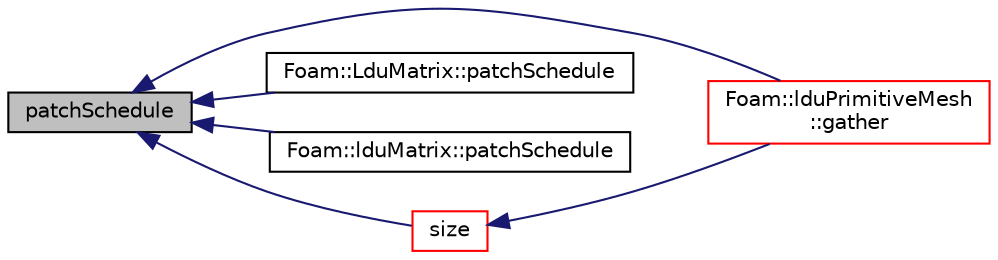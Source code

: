 digraph "patchSchedule"
{
  bgcolor="transparent";
  edge [fontname="Helvetica",fontsize="10",labelfontname="Helvetica",labelfontsize="10"];
  node [fontname="Helvetica",fontsize="10",shape=record];
  rankdir="LR";
  Node4101 [label="patchSchedule",height=0.2,width=0.4,color="black", fillcolor="grey75", style="filled", fontcolor="black"];
  Node4101 -> Node4102 [dir="back",color="midnightblue",fontsize="10",style="solid",fontname="Helvetica"];
  Node4102 [label="Foam::lduPrimitiveMesh\l::gather",height=0.2,width=0.4,color="red",URL="$a28285.html#ad7514c3eec68fa18c472b5dfe1c2b5a4",tooltip="Gather meshes from other processors onto procIDs[0]. "];
  Node4101 -> Node4106 [dir="back",color="midnightblue",fontsize="10",style="solid",fontname="Helvetica"];
  Node4106 [label="Foam::LduMatrix::patchSchedule",height=0.2,width=0.4,color="black",URL="$a28105.html#a073c4059b610f8e1c1aee75fb7b074ab",tooltip="Return the patch evaluation schedule. "];
  Node4101 -> Node4107 [dir="back",color="midnightblue",fontsize="10",style="solid",fontname="Helvetica"];
  Node4107 [label="Foam::lduMatrix::patchSchedule",height=0.2,width=0.4,color="black",URL="$a27929.html#a073c4059b610f8e1c1aee75fb7b074ab",tooltip="Return the patch evaluation schedule. "];
  Node4101 -> Node4108 [dir="back",color="midnightblue",fontsize="10",style="solid",fontname="Helvetica"];
  Node4108 [label="size",height=0.2,width=0.4,color="red",URL="$a27897.html#a9facbf0a118d395c89884e45a5ca4e4b",tooltip="Return number of equations. "];
  Node4108 -> Node4102 [dir="back",color="midnightblue",fontsize="10",style="solid",fontname="Helvetica"];
}
